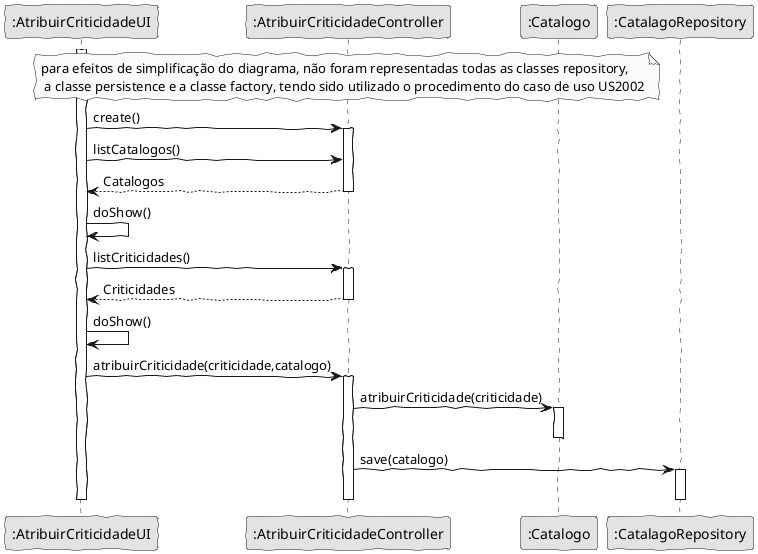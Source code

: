 
@startuml
'http://plantuml.com/skinparam.html
skinparam handwritten true
skinparam monochrome true
skinparam packageStyle rect
skinparam defaultFontName FG Virgil
skinparam shadowing false

		participant ":AtribuirCriticidadeUI" as ui
		participant ":AtribuirCriticidadeController" as ctrl
    note over ctrl: para efeitos de simplificação do diagrama, não foram representadas todas as classes repository,\n a classe persistence e a classe factory, tendo sido utilizado o procedimento do caso de uso US2002
		participant ":Catalogo" as catalogo
		participant ":CatalagoRepository" as repoDT
		
    activate ui
		ui->ctrl:create()
    activate ctrl
		ui->ctrl:listCatalogos()
		ctrl-->ui:Catalogos
    deactivate ctrl

		ui->ui:doShow()
    
    ui->ctrl:listCriticidades()
    activate ctrl
    ctrl-->ui:Criticidades
    deactivate ctrl

    ui->ui:doShow()
    
		ui->ctrl:atribuirCriticidade(criticidade,catalogo)
    activate ctrl
		ctrl->catalogo:atribuirCriticidade(criticidade)
    activate catalogo
	  deactivate catalogo

		ctrl->repoDT:save(catalogo)
    activate repoDT
    deactivate repoDT
  
    deactivate ctrl
    deactivate ui
		
@enduml